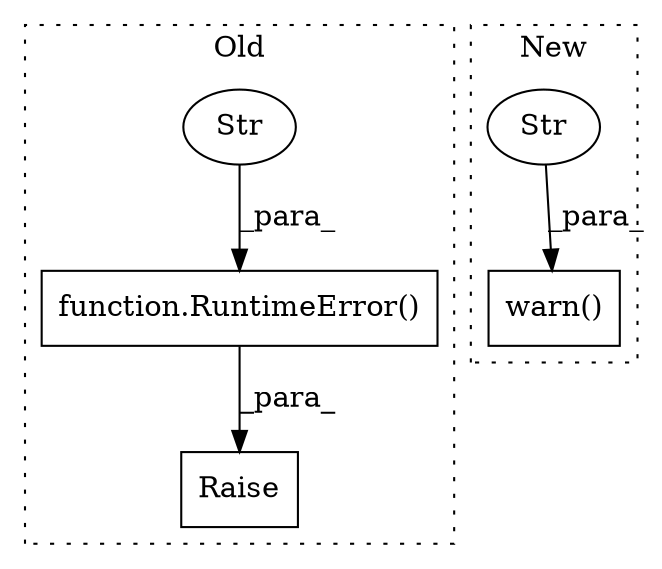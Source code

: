 digraph G {
subgraph cluster0 {
1 [label="function.RuntimeError()" a="75" s="8342,8455" l="30,14" shape="box"];
3 [label="Raise" a="91" s="8336" l="6" shape="box"];
4 [label="Str" a="66" s="8372" l="83" shape="ellipse"];
label = "Old";
style="dotted";
}
subgraph cluster1 {
2 [label="warn()" a="75" s="8666,8778" l="29,14" shape="box"];
5 [label="Str" a="66" s="8695" l="83" shape="ellipse"];
label = "New";
style="dotted";
}
1 -> 3 [label="_para_"];
4 -> 1 [label="_para_"];
5 -> 2 [label="_para_"];
}